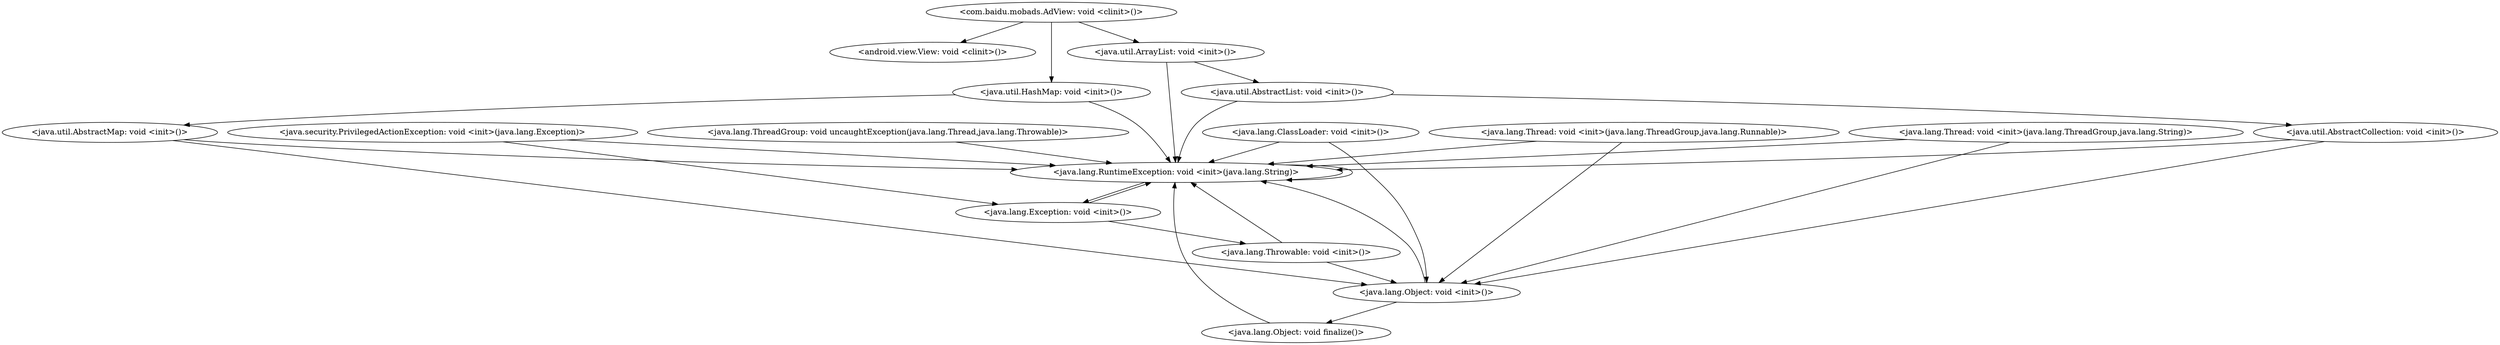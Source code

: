 digraph CallGraph {
"<com.baidu.mobads.AdView: void <clinit>()>" -> "<android.view.View: void <clinit>()>";
"<com.baidu.mobads.AdView: void <clinit>()>" -> "<java.util.ArrayList: void <init>()>";
"<com.baidu.mobads.AdView: void <clinit>()>" -> "<java.util.HashMap: void <init>()>";
"<java.lang.ThreadGroup: void uncaughtException(java.lang.Thread,java.lang.Throwable)>" -> "<java.lang.RuntimeException: void <init>(java.lang.String)>";
"<java.lang.ClassLoader: void <init>()>" -> "<java.lang.Object: void <init>()>";
"<java.lang.ClassLoader: void <init>()>" -> "<java.lang.RuntimeException: void <init>(java.lang.String)>";
"<java.security.PrivilegedActionException: void <init>(java.lang.Exception)>" -> "<java.lang.Exception: void <init>()>";
"<java.security.PrivilegedActionException: void <init>(java.lang.Exception)>" -> "<java.lang.RuntimeException: void <init>(java.lang.String)>";
"<java.lang.Thread: void <init>(java.lang.ThreadGroup,java.lang.Runnable)>" -> "<java.lang.Object: void <init>()>";
"<java.lang.Thread: void <init>(java.lang.ThreadGroup,java.lang.Runnable)>" -> "<java.lang.RuntimeException: void <init>(java.lang.String)>";
"<java.lang.Thread: void <init>(java.lang.ThreadGroup,java.lang.String)>" -> "<java.lang.Object: void <init>()>";
"<java.lang.Thread: void <init>(java.lang.ThreadGroup,java.lang.String)>" -> "<java.lang.RuntimeException: void <init>(java.lang.String)>";
"<java.util.ArrayList: void <init>()>" -> "<java.util.AbstractList: void <init>()>";
"<java.util.ArrayList: void <init>()>" -> "<java.lang.RuntimeException: void <init>(java.lang.String)>";
"<java.util.HashMap: void <init>()>" -> "<java.util.AbstractMap: void <init>()>";
"<java.util.HashMap: void <init>()>" -> "<java.lang.RuntimeException: void <init>(java.lang.String)>";
"<java.lang.RuntimeException: void <init>(java.lang.String)>" -> "<java.lang.Exception: void <init>()>";
"<java.lang.RuntimeException: void <init>(java.lang.String)>" -> "<java.lang.RuntimeException: void <init>(java.lang.String)>";
"<java.lang.Object: void <init>()>" -> "<java.lang.Object: void finalize()>";
"<java.lang.Object: void <init>()>" -> "<java.lang.RuntimeException: void <init>(java.lang.String)>";
"<java.lang.Exception: void <init>()>" -> "<java.lang.Throwable: void <init>()>";
"<java.lang.Exception: void <init>()>" -> "<java.lang.RuntimeException: void <init>(java.lang.String)>";
"<java.util.AbstractList: void <init>()>" -> "<java.util.AbstractCollection: void <init>()>";
"<java.util.AbstractList: void <init>()>" -> "<java.lang.RuntimeException: void <init>(java.lang.String)>";
"<java.util.AbstractMap: void <init>()>" -> "<java.lang.Object: void <init>()>";
"<java.util.AbstractMap: void <init>()>" -> "<java.lang.RuntimeException: void <init>(java.lang.String)>";
"<java.lang.Object: void finalize()>" -> "<java.lang.RuntimeException: void <init>(java.lang.String)>";
"<java.lang.Throwable: void <init>()>" -> "<java.lang.Object: void <init>()>";
"<java.lang.Throwable: void <init>()>" -> "<java.lang.RuntimeException: void <init>(java.lang.String)>";
"<java.util.AbstractCollection: void <init>()>" -> "<java.lang.Object: void <init>()>";
"<java.util.AbstractCollection: void <init>()>" -> "<java.lang.RuntimeException: void <init>(java.lang.String)>";
}
